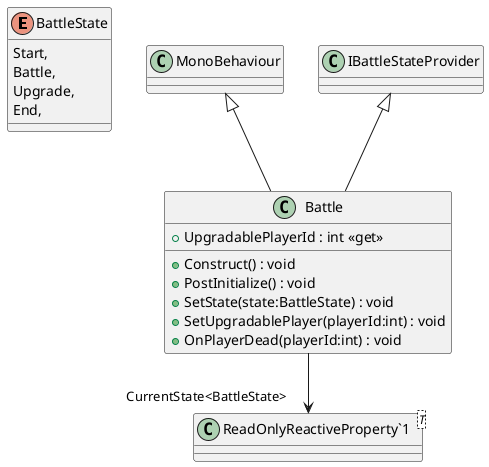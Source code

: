 @startuml
enum BattleState {
    Start,
    Battle,
    Upgrade,
    End,
}
class Battle {
    + UpgradablePlayerId : int <<get>>
    + Construct() : void
    + PostInitialize() : void
    + SetState(state:BattleState) : void
    + SetUpgradablePlayer(playerId:int) : void
    + OnPlayerDead(playerId:int) : void
}
class "ReadOnlyReactiveProperty`1"<T> {
}
MonoBehaviour <|-- Battle
IBattleStateProvider <|-- Battle
Battle --> "CurrentState<BattleState>" "ReadOnlyReactiveProperty`1"
@enduml
